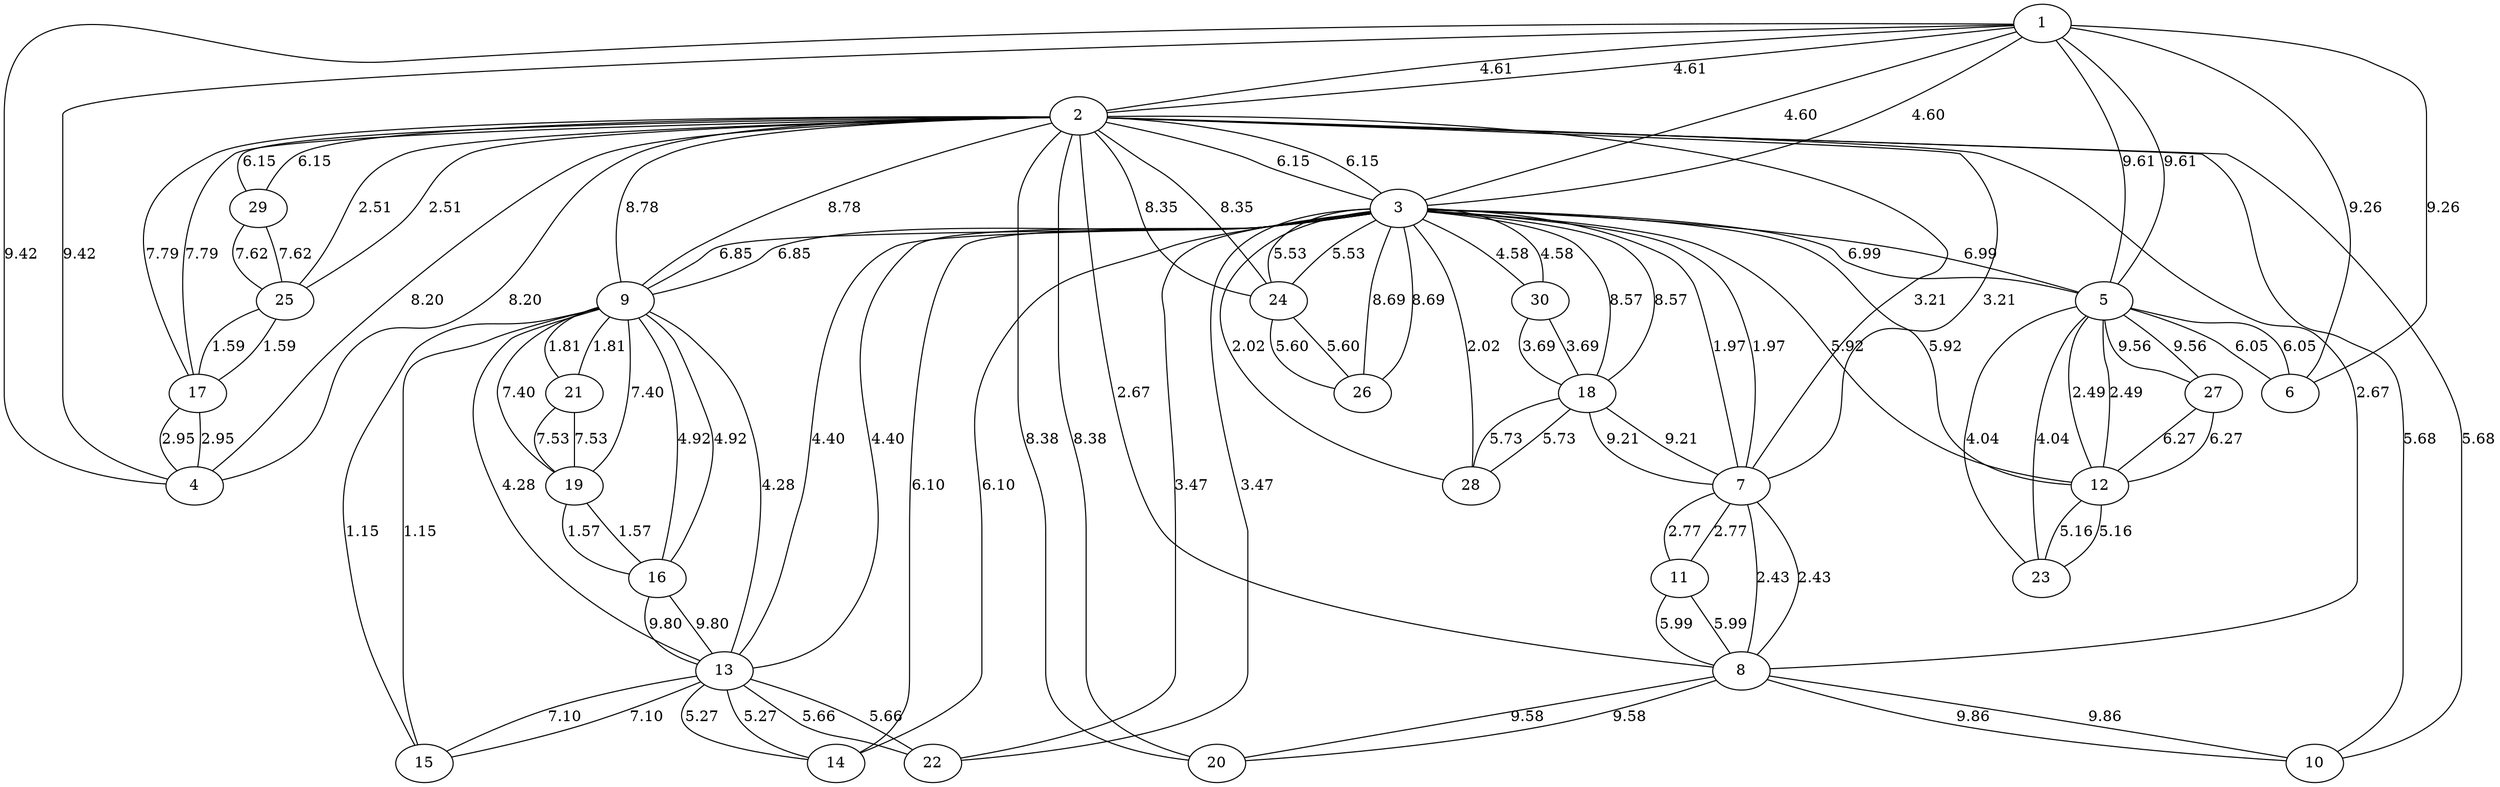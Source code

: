 graph sample {
1 -- 2 [label=4.61];
2 -- 1 [label=4.61];
2 -- 3 [label=6.15];
3 -- 2 [label=6.15];
3 -- 1 [label=4.60];
1 -- 3 [label=4.60];
4 -- 2 [label=8.20];
2 -- 4 [label=8.20];
4 -- 1 [label=9.42];
1 -- 4 [label=9.42];
5 -- 3 [label=6.99];
3 -- 5 [label=6.99];
5 -- 1 [label=9.61];
1 -- 5 [label=9.61];
6 -- 1 [label=9.26];
1 -- 6 [label=9.26];
6 -- 5 [label=6.05];
5 -- 6 [label=6.05];
7 -- 3 [label=1.97];
3 -- 7 [label=1.97];
7 -- 2 [label=3.21];
2 -- 7 [label=3.21];
8 -- 7 [label=2.43];
7 -- 8 [label=2.43];
8 -- 2 [label=2.67];
2 -- 8 [label=2.67];
9 -- 2 [label=8.78];
2 -- 9 [label=8.78];
9 -- 3 [label=6.85];
3 -- 9 [label=6.85];
10 -- 2 [label=5.68];
2 -- 10 [label=5.68];
10 -- 8 [label=9.86];
8 -- 10 [label=9.86];
11 -- 7 [label=2.77];
7 -- 11 [label=2.77];
11 -- 8 [label=5.99];
8 -- 11 [label=5.99];
12 -- 3 [label=5.92];
3 -- 12 [label=5.92];
12 -- 5 [label=2.49];
5 -- 12 [label=2.49];
13 -- 3 [label=4.40];
3 -- 13 [label=4.40];
13 -- 9 [label=4.28];
9 -- 13 [label=4.28];
14 -- 13 [label=5.27];
13 -- 14 [label=5.27];
14 -- 3 [label=6.10];
3 -- 14 [label=6.10];
15 -- 13 [label=7.10];
13 -- 15 [label=7.10];
15 -- 9 [label=1.15];
9 -- 15 [label=1.15];
16 -- 9 [label=4.92];
9 -- 16 [label=4.92];
16 -- 13 [label=9.80];
13 -- 16 [label=9.80];
17 -- 2 [label=7.79];
2 -- 17 [label=7.79];
17 -- 4 [label=2.95];
4 -- 17 [label=2.95];
18 -- 3 [label=8.57];
3 -- 18 [label=8.57];
18 -- 7 [label=9.21];
7 -- 18 [label=9.21];
19 -- 9 [label=7.40];
9 -- 19 [label=7.40];
19 -- 16 [label=1.57];
16 -- 19 [label=1.57];
20 -- 8 [label=9.58];
8 -- 20 [label=9.58];
20 -- 2 [label=8.38];
2 -- 20 [label=8.38];
21 -- 9 [label=1.81];
9 -- 21 [label=1.81];
21 -- 19 [label=7.53];
19 -- 21 [label=7.53];
22 -- 3 [label=3.47];
3 -- 22 [label=3.47];
22 -- 13 [label=5.66];
13 -- 22 [label=5.66];
23 -- 12 [label=5.16];
12 -- 23 [label=5.16];
23 -- 5 [label=4.04];
5 -- 23 [label=4.04];
24 -- 3 [label=5.53];
3 -- 24 [label=5.53];
24 -- 2 [label=8.35];
2 -- 24 [label=8.35];
25 -- 2 [label=2.51];
2 -- 25 [label=2.51];
25 -- 17 [label=1.59];
17 -- 25 [label=1.59];
26 -- 24 [label=5.60];
24 -- 26 [label=5.60];
26 -- 3 [label=8.69];
3 -- 26 [label=8.69];
27 -- 12 [label=6.27];
12 -- 27 [label=6.27];
27 -- 5 [label=9.56];
5 -- 27 [label=9.56];
28 -- 3 [label=2.02];
3 -- 28 [label=2.02];
28 -- 18 [label=5.73];
18 -- 28 [label=5.73];
29 -- 25 [label=7.62];
25 -- 29 [label=7.62];
29 -- 2 [label=6.15];
2 -- 29 [label=6.15];
30 -- 18 [label=3.69];
18 -- 30 [label=3.69];
30 -- 3 [label=4.58];
3 -- 30 [label=4.58];
}